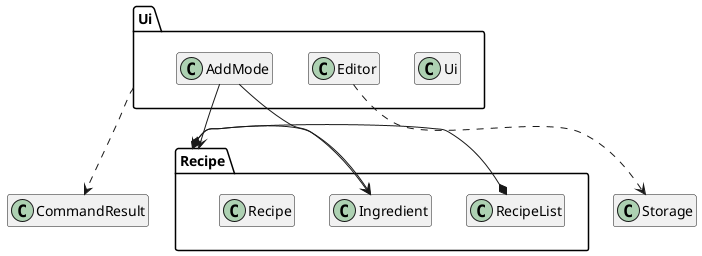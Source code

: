 @startuml
hide class fields
hide class methods

package Recipe {
class RecipeList
class Recipe
class Ingredient
}

package Ui {
class Ui
class AddMode
class Editor
}

class Storage

Ui ..> CommandResult

AddMode --> Recipe
AddMode --> Ingredient
RecipeList *-right-> Recipe
Recipe *-right-> Ingredient
Editor .down-> Storage

@enduml